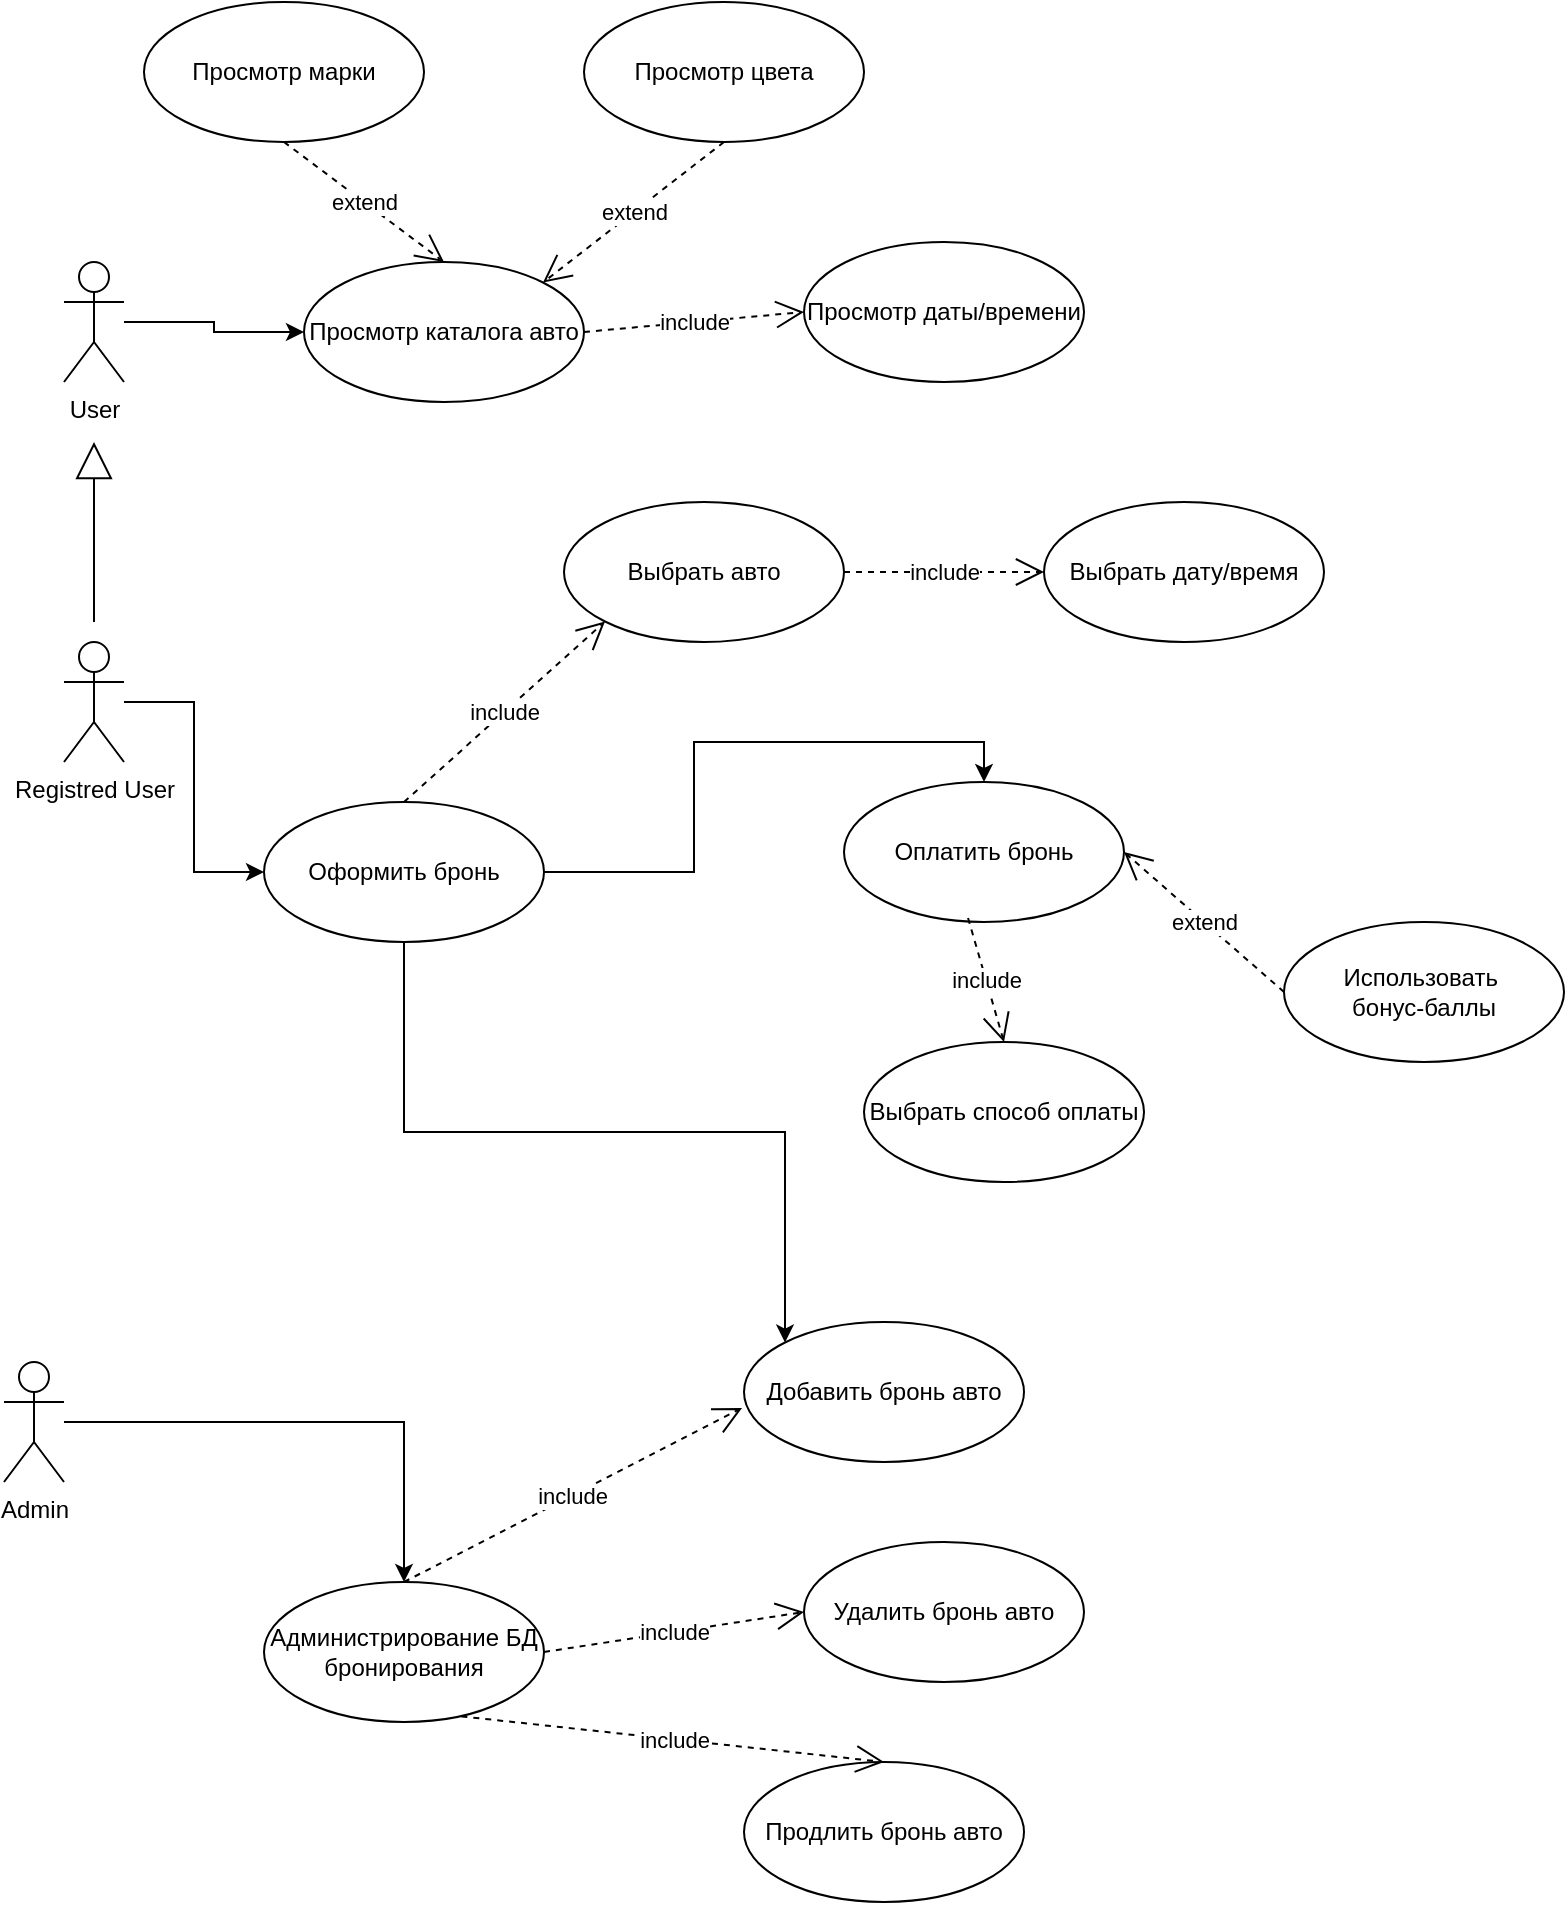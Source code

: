 <mxfile version="24.0.1" type="github">
  <diagram name="Страница — 1" id="i8zNkXIiNoqrECvs6eLQ">
    <mxGraphModel dx="1100" dy="543" grid="1" gridSize="10" guides="1" tooltips="1" connect="1" arrows="1" fold="1" page="1" pageScale="1" pageWidth="827" pageHeight="1169" math="0" shadow="0">
      <root>
        <mxCell id="0" />
        <mxCell id="1" parent="0" />
        <mxCell id="hjEXbLC9rCIe3JkII74A-29" style="edgeStyle=orthogonalEdgeStyle;rounded=0;orthogonalLoop=1;jettySize=auto;html=1;entryX=0;entryY=0.5;entryDx=0;entryDy=0;" edge="1" parent="1" source="hjEXbLC9rCIe3JkII74A-1" target="hjEXbLC9rCIe3JkII74A-28">
          <mxGeometry relative="1" as="geometry" />
        </mxCell>
        <mxCell id="hjEXbLC9rCIe3JkII74A-1" value="User" style="shape=umlActor;verticalLabelPosition=bottom;verticalAlign=top;html=1;outlineConnect=0;" vertex="1" parent="1">
          <mxGeometry x="70" y="160" width="30" height="60" as="geometry" />
        </mxCell>
        <mxCell id="hjEXbLC9rCIe3JkII74A-6" value="" style="edgeStyle=orthogonalEdgeStyle;rounded=0;orthogonalLoop=1;jettySize=auto;html=1;" edge="1" parent="1" source="hjEXbLC9rCIe3JkII74A-2" target="hjEXbLC9rCIe3JkII74A-5">
          <mxGeometry relative="1" as="geometry" />
        </mxCell>
        <mxCell id="hjEXbLC9rCIe3JkII74A-2" value="Admin" style="shape=umlActor;verticalLabelPosition=bottom;verticalAlign=top;html=1;outlineConnect=0;" vertex="1" parent="1">
          <mxGeometry x="40" y="710" width="30" height="60" as="geometry" />
        </mxCell>
        <mxCell id="hjEXbLC9rCIe3JkII74A-5" value="Администрирование БД&lt;br&gt;бронирования" style="ellipse;whiteSpace=wrap;html=1;" vertex="1" parent="1">
          <mxGeometry x="170" y="820" width="140" height="70" as="geometry" />
        </mxCell>
        <mxCell id="hjEXbLC9rCIe3JkII74A-7" value="Добавить бронь авто" style="ellipse;whiteSpace=wrap;html=1;" vertex="1" parent="1">
          <mxGeometry x="410" y="690" width="140" height="70" as="geometry" />
        </mxCell>
        <mxCell id="hjEXbLC9rCIe3JkII74A-8" value="Удалить&lt;span style=&quot;color: rgba(0, 0, 0, 0); font-family: monospace; font-size: 0px; text-align: start; text-wrap: nowrap;&quot;&gt;%3CmxGraphModel%3E%3Croot%3E%3CmxCell%20id%3D%220%22%2F%3E%3CmxCell%20id%3D%221%22%20parent%3D%220%22%2F%3E%3CmxCell%20id%3D%222%22%20value%3D%22%D0%94%D0%BE%D0%B1%D0%B0%D0%B2%D0%B8%D1%82%D1%8C%20%D0%B1%D1%80%D0%BE%D0%BD%D1%8C%20%D0%B0%D0%B2%D1%82%D0%BE%22%20style%3D%22ellipse%3BwhiteSpace%3Dwrap%3Bhtml%3D1%3B%22%20vertex%3D%221%22%20parent%3D%221%22%3E%3CmxGeometry%20x%3D%22390%22%20y%3D%22360%22%20width%3D%22140%22%20height%3D%2270%22%20as%3D%22geometry%22%2F%3E%3C%2FmxCell%3E%3C%2Froot%3E%3C%2FmxGraphModel%3E&lt;/span&gt;&amp;nbsp;бронь авто" style="ellipse;whiteSpace=wrap;html=1;" vertex="1" parent="1">
          <mxGeometry x="440" y="800" width="140" height="70" as="geometry" />
        </mxCell>
        <mxCell id="hjEXbLC9rCIe3JkII74A-9" value="&lt;div style=&quot;text-align: center;&quot;&gt;&lt;span style=&quot;background-color: initial; text-align: start;&quot;&gt;Продлить&lt;/span&gt;&lt;span style=&quot;background-color: initial; text-wrap: nowrap; color: rgba(0, 0, 0, 0); font-family: monospace; font-size: 0px; text-align: start;&quot;&gt;%3CmxGraphModel%3E%3Croot%3E%3CmxCell%20id%3D%220%22%2F%3E%3CmxCell%20id%3D%221%22%20parent%3D%220%22%2F%3E%3CmxCell%20id%3D%222%22%20value%3D%22%D0%94%D0%BE%D0%B1%D0%B0%D0%B2%D0%B8%D1%82%D1%8C%20%D0%B1%D1%80%D0%BE%D0%BD%D1%8C%20%D0%B0%D0%B2%D1%82%D0%BE%22%20style%3D%22ellipse%3BwhiteSpace%3Dwrap%3Bhtml%3D1%3B%22%20vertex%3D%221%22%20parent%3D%221%22%3E%3CmxGeometry%20x%3D%22390%22%20y%3D%22360%22%20width%3D%22140%22%20height%3D%2270%22%20as%3D%22geometry%22%2F%3E%3C%2FmxCell%3E%3C%2Froot%3E%3C%2FmxGraphModel%3E&lt;/span&gt;&lt;span style=&quot;background-color: initial;&quot;&gt;&amp;nbsp;бронь авто&lt;/span&gt;&lt;/div&gt;" style="ellipse;whiteSpace=wrap;html=1;" vertex="1" parent="1">
          <mxGeometry x="410" y="910" width="140" height="70" as="geometry" />
        </mxCell>
        <mxCell id="hjEXbLC9rCIe3JkII74A-10" value="include" style="endArrow=open;endSize=12;dashed=1;html=1;rounded=0;exitX=1;exitY=0.5;exitDx=0;exitDy=0;entryX=0;entryY=0.5;entryDx=0;entryDy=0;" edge="1" parent="1" source="hjEXbLC9rCIe3JkII74A-5" target="hjEXbLC9rCIe3JkII74A-8">
          <mxGeometry width="160" relative="1" as="geometry">
            <mxPoint x="200" y="840" as="sourcePoint" />
            <mxPoint x="360" y="840" as="targetPoint" />
          </mxGeometry>
        </mxCell>
        <mxCell id="hjEXbLC9rCIe3JkII74A-11" value="include" style="endArrow=open;endSize=12;dashed=1;html=1;rounded=0;exitX=0.5;exitY=0;exitDx=0;exitDy=0;entryX=-0.007;entryY=0.614;entryDx=0;entryDy=0;entryPerimeter=0;" edge="1" parent="1" source="hjEXbLC9rCIe3JkII74A-5" target="hjEXbLC9rCIe3JkII74A-7">
          <mxGeometry width="160" relative="1" as="geometry">
            <mxPoint x="260" y="815" as="sourcePoint" />
            <mxPoint x="340" y="755" as="targetPoint" />
          </mxGeometry>
        </mxCell>
        <mxCell id="hjEXbLC9rCIe3JkII74A-12" value="include" style="endArrow=open;endSize=12;dashed=1;html=1;rounded=0;exitX=0.705;exitY=0.96;exitDx=0;exitDy=0;entryX=0.5;entryY=0;entryDx=0;entryDy=0;exitPerimeter=0;" edge="1" parent="1" source="hjEXbLC9rCIe3JkII74A-5" target="hjEXbLC9rCIe3JkII74A-9">
          <mxGeometry width="160" relative="1" as="geometry">
            <mxPoint x="270" y="825" as="sourcePoint" />
            <mxPoint x="350" y="765" as="targetPoint" />
          </mxGeometry>
        </mxCell>
        <mxCell id="hjEXbLC9rCIe3JkII74A-17" value="Оплатить бронь" style="ellipse;whiteSpace=wrap;html=1;" vertex="1" parent="1">
          <mxGeometry x="460" y="420" width="140" height="70" as="geometry" />
        </mxCell>
        <mxCell id="hjEXbLC9rCIe3JkII74A-18" value="Использовать&amp;nbsp;&lt;br&gt;бонус-баллы" style="ellipse;whiteSpace=wrap;html=1;" vertex="1" parent="1">
          <mxGeometry x="680" y="490" width="140" height="70" as="geometry" />
        </mxCell>
        <mxCell id="hjEXbLC9rCIe3JkII74A-19" value="extend" style="endArrow=open;endSize=12;dashed=1;html=1;rounded=0;exitX=0;exitY=0.5;exitDx=0;exitDy=0;entryX=1;entryY=0.5;entryDx=0;entryDy=0;" edge="1" parent="1" source="hjEXbLC9rCIe3JkII74A-18" target="hjEXbLC9rCIe3JkII74A-17">
          <mxGeometry width="160" relative="1" as="geometry">
            <mxPoint x="200" y="380" as="sourcePoint" />
            <mxPoint x="360" y="380" as="targetPoint" />
          </mxGeometry>
        </mxCell>
        <mxCell id="hjEXbLC9rCIe3JkII74A-20" value="Выбрать способ оплаты" style="ellipse;whiteSpace=wrap;html=1;" vertex="1" parent="1">
          <mxGeometry x="470" y="550" width="140" height="70" as="geometry" />
        </mxCell>
        <mxCell id="hjEXbLC9rCIe3JkII74A-22" value="include" style="endArrow=open;endSize=12;dashed=1;html=1;rounded=0;exitX=0.443;exitY=0.971;exitDx=0;exitDy=0;entryX=0.5;entryY=0;entryDx=0;entryDy=0;exitPerimeter=0;" edge="1" parent="1" source="hjEXbLC9rCIe3JkII74A-17" target="hjEXbLC9rCIe3JkII74A-20">
          <mxGeometry width="160" relative="1" as="geometry">
            <mxPoint x="290" y="610" as="sourcePoint" />
            <mxPoint x="449" y="543" as="targetPoint" />
          </mxGeometry>
        </mxCell>
        <mxCell id="hjEXbLC9rCIe3JkII74A-37" style="edgeStyle=orthogonalEdgeStyle;rounded=0;orthogonalLoop=1;jettySize=auto;html=1;entryX=0;entryY=0.5;entryDx=0;entryDy=0;" edge="1" parent="1" source="hjEXbLC9rCIe3JkII74A-23" target="hjEXbLC9rCIe3JkII74A-36">
          <mxGeometry relative="1" as="geometry" />
        </mxCell>
        <mxCell id="hjEXbLC9rCIe3JkII74A-23" value="Registred User" style="shape=umlActor;verticalLabelPosition=bottom;verticalAlign=top;html=1;outlineConnect=0;" vertex="1" parent="1">
          <mxGeometry x="70" y="350" width="30" height="60" as="geometry" />
        </mxCell>
        <mxCell id="hjEXbLC9rCIe3JkII74A-26" value="" style="endArrow=block;endSize=16;endFill=0;html=1;rounded=0;" edge="1" parent="1">
          <mxGeometry width="160" relative="1" as="geometry">
            <mxPoint x="85" y="340" as="sourcePoint" />
            <mxPoint x="85" y="250" as="targetPoint" />
          </mxGeometry>
        </mxCell>
        <mxCell id="hjEXbLC9rCIe3JkII74A-28" value="Просмотр каталога авто" style="ellipse;whiteSpace=wrap;html=1;" vertex="1" parent="1">
          <mxGeometry x="190" y="160" width="140" height="70" as="geometry" />
        </mxCell>
        <mxCell id="hjEXbLC9rCIe3JkII74A-30" value="Просмотр&amp;nbsp;цвета" style="ellipse;whiteSpace=wrap;html=1;" vertex="1" parent="1">
          <mxGeometry x="330" y="30" width="140" height="70" as="geometry" />
        </mxCell>
        <mxCell id="hjEXbLC9rCIe3JkII74A-31" value="Просмотр&amp;nbsp;даты/времени" style="ellipse;whiteSpace=wrap;html=1;" vertex="1" parent="1">
          <mxGeometry x="440" y="150" width="140" height="70" as="geometry" />
        </mxCell>
        <mxCell id="hjEXbLC9rCIe3JkII74A-32" value="Просмотр марки" style="ellipse;whiteSpace=wrap;html=1;" vertex="1" parent="1">
          <mxGeometry x="110" y="30" width="140" height="70" as="geometry" />
        </mxCell>
        <mxCell id="hjEXbLC9rCIe3JkII74A-33" value="include" style="endArrow=open;endSize=12;dashed=1;html=1;rounded=0;exitX=1;exitY=0.5;exitDx=0;exitDy=0;entryX=0;entryY=0.5;entryDx=0;entryDy=0;" edge="1" parent="1" source="hjEXbLC9rCIe3JkII74A-28" target="hjEXbLC9rCIe3JkII74A-31">
          <mxGeometry width="160" relative="1" as="geometry">
            <mxPoint x="402" y="250" as="sourcePoint" />
            <mxPoint x="290" y="312" as="targetPoint" />
          </mxGeometry>
        </mxCell>
        <mxCell id="hjEXbLC9rCIe3JkII74A-34" value="extend" style="endArrow=open;endSize=12;dashed=1;html=1;rounded=0;exitX=0.5;exitY=1;exitDx=0;exitDy=0;entryX=1;entryY=0;entryDx=0;entryDy=0;" edge="1" parent="1" source="hjEXbLC9rCIe3JkII74A-30" target="hjEXbLC9rCIe3JkII74A-28">
          <mxGeometry width="160" relative="1" as="geometry">
            <mxPoint x="500" y="415" as="sourcePoint" />
            <mxPoint x="410" y="395" as="targetPoint" />
          </mxGeometry>
        </mxCell>
        <mxCell id="hjEXbLC9rCIe3JkII74A-35" value="extend" style="endArrow=open;endSize=12;dashed=1;html=1;rounded=0;exitX=0.5;exitY=1;exitDx=0;exitDy=0;entryX=0.5;entryY=0;entryDx=0;entryDy=0;" edge="1" parent="1" source="hjEXbLC9rCIe3JkII74A-32" target="hjEXbLC9rCIe3JkII74A-28">
          <mxGeometry width="160" relative="1" as="geometry">
            <mxPoint x="390" y="130" as="sourcePoint" />
            <mxPoint x="319" y="180" as="targetPoint" />
          </mxGeometry>
        </mxCell>
        <mxCell id="hjEXbLC9rCIe3JkII74A-38" style="edgeStyle=orthogonalEdgeStyle;rounded=0;orthogonalLoop=1;jettySize=auto;html=1;entryX=0.5;entryY=0;entryDx=0;entryDy=0;" edge="1" parent="1" source="hjEXbLC9rCIe3JkII74A-36" target="hjEXbLC9rCIe3JkII74A-17">
          <mxGeometry relative="1" as="geometry" />
        </mxCell>
        <mxCell id="hjEXbLC9rCIe3JkII74A-44" style="edgeStyle=orthogonalEdgeStyle;rounded=0;orthogonalLoop=1;jettySize=auto;html=1;exitX=0.5;exitY=1;exitDx=0;exitDy=0;entryX=0;entryY=0;entryDx=0;entryDy=0;" edge="1" parent="1" source="hjEXbLC9rCIe3JkII74A-36" target="hjEXbLC9rCIe3JkII74A-7">
          <mxGeometry relative="1" as="geometry" />
        </mxCell>
        <mxCell id="hjEXbLC9rCIe3JkII74A-36" value="Оформить бронь" style="ellipse;whiteSpace=wrap;html=1;" vertex="1" parent="1">
          <mxGeometry x="170" y="430" width="140" height="70" as="geometry" />
        </mxCell>
        <mxCell id="hjEXbLC9rCIe3JkII74A-39" value="Выбрать авто" style="ellipse;whiteSpace=wrap;html=1;" vertex="1" parent="1">
          <mxGeometry x="320" y="280" width="140" height="70" as="geometry" />
        </mxCell>
        <mxCell id="hjEXbLC9rCIe3JkII74A-41" value="include" style="endArrow=open;endSize=12;dashed=1;html=1;rounded=0;exitX=0.5;exitY=0;exitDx=0;exitDy=0;entryX=0;entryY=1;entryDx=0;entryDy=0;" edge="1" parent="1" source="hjEXbLC9rCIe3JkII74A-36" target="hjEXbLC9rCIe3JkII74A-39">
          <mxGeometry width="160" relative="1" as="geometry">
            <mxPoint x="205" y="420" as="sourcePoint" />
            <mxPoint x="315" y="380" as="targetPoint" />
          </mxGeometry>
        </mxCell>
        <mxCell id="hjEXbLC9rCIe3JkII74A-42" value="Выбрать дату/время" style="ellipse;whiteSpace=wrap;html=1;" vertex="1" parent="1">
          <mxGeometry x="560" y="280" width="140" height="70" as="geometry" />
        </mxCell>
        <mxCell id="hjEXbLC9rCIe3JkII74A-43" value="include" style="endArrow=open;endSize=12;dashed=1;html=1;rounded=0;exitX=1;exitY=0.5;exitDx=0;exitDy=0;entryX=0;entryY=0.5;entryDx=0;entryDy=0;" edge="1" parent="1" source="hjEXbLC9rCIe3JkII74A-39" target="hjEXbLC9rCIe3JkII74A-42">
          <mxGeometry width="160" relative="1" as="geometry">
            <mxPoint x="250" y="440" as="sourcePoint" />
            <mxPoint x="351" y="350" as="targetPoint" />
          </mxGeometry>
        </mxCell>
      </root>
    </mxGraphModel>
  </diagram>
</mxfile>
